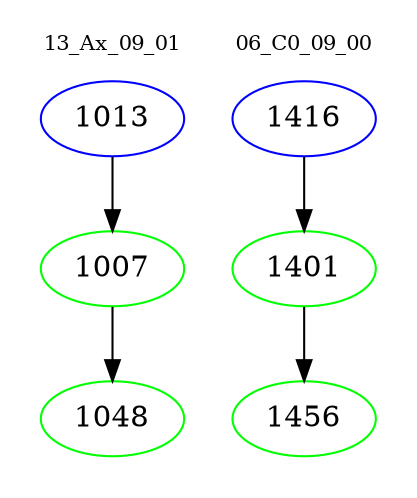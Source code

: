 digraph{
subgraph cluster_0 {
color = white
label = "13_Ax_09_01";
fontsize=10;
T0_1013 [label="1013", color="blue"]
T0_1013 -> T0_1007 [color="black"]
T0_1007 [label="1007", color="green"]
T0_1007 -> T0_1048 [color="black"]
T0_1048 [label="1048", color="green"]
}
subgraph cluster_1 {
color = white
label = "06_C0_09_00";
fontsize=10;
T1_1416 [label="1416", color="blue"]
T1_1416 -> T1_1401 [color="black"]
T1_1401 [label="1401", color="green"]
T1_1401 -> T1_1456 [color="black"]
T1_1456 [label="1456", color="green"]
}
}
